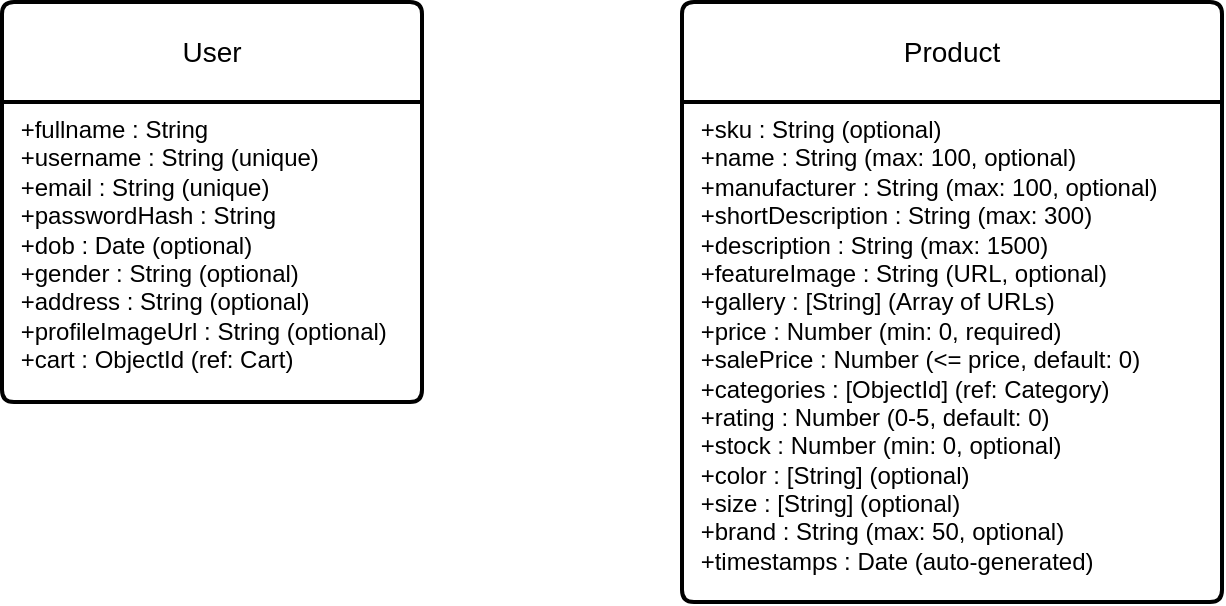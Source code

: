 <mxfile version="26.0.16">
  <diagram name="Page-1" id="GmD-bYQtK5WtnXkjYC__">
    <mxGraphModel dx="860" dy="918" grid="1" gridSize="10" guides="1" tooltips="1" connect="1" arrows="1" fold="1" page="1" pageScale="1" pageWidth="827" pageHeight="1169" math="0" shadow="0">
      <root>
        <mxCell id="0" />
        <mxCell id="1" parent="0" />
        <mxCell id="_zgY9jFlajQFq_DN7hSF-2" value="User" style="swimlane;childLayout=stackLayout;horizontal=1;startSize=50;horizontalStack=0;rounded=1;fontSize=14;fontStyle=0;strokeWidth=2;resizeParent=0;resizeLast=1;shadow=0;dashed=0;align=center;arcSize=4;whiteSpace=wrap;html=1;" vertex="1" parent="1">
          <mxGeometry x="1420" y="560" width="210" height="200" as="geometry">
            <mxRectangle x="1420" y="560" width="70" height="50" as="alternateBounds" />
          </mxGeometry>
        </mxCell>
        <mxCell id="_zgY9jFlajQFq_DN7hSF-3" value="&lt;div&gt;&amp;nbsp;+fullname : String&amp;nbsp; &amp;nbsp; &amp;nbsp; &amp;nbsp; &amp;nbsp; &amp;nbsp;&amp;nbsp;&lt;/div&gt;&lt;div&gt;&amp;nbsp;+username : String (unique)&amp;nbsp; &amp;nbsp;&lt;/div&gt;&lt;div&gt;&amp;nbsp;+email : String (unique)&amp;nbsp; &amp;nbsp; &amp;nbsp;&amp;nbsp;&lt;/div&gt;&lt;div&gt;&amp;nbsp;+passwordHash : String&amp;nbsp; &amp;nbsp; &amp;nbsp; &amp;nbsp;&amp;nbsp;&lt;/div&gt;&lt;div&gt;&amp;nbsp;+dob : Date (optional)&amp;nbsp; &amp;nbsp; &amp;nbsp; &amp;nbsp;&amp;nbsp;&lt;/div&gt;&lt;div&gt;&amp;nbsp;+gender : String (optional)&amp;nbsp; &amp;nbsp;&lt;/div&gt;&lt;div&gt;&amp;nbsp;+address : String (optional)&amp;nbsp;&amp;nbsp;&lt;/div&gt;&lt;div&gt;&amp;nbsp;+profileImageUrl : String (optional)&amp;nbsp;&lt;/div&gt;&lt;div&gt;&amp;nbsp;+cart : ObjectId (ref: Cart)&amp;nbsp;&lt;/div&gt;" style="align=left;strokeColor=none;fillColor=none;spacingLeft=4;spacingRight=4;fontSize=12;verticalAlign=top;resizable=0;rotatable=0;part=1;html=1;whiteSpace=wrap;" vertex="1" parent="_zgY9jFlajQFq_DN7hSF-2">
          <mxGeometry y="50" width="210" height="150" as="geometry" />
        </mxCell>
        <mxCell id="_zgY9jFlajQFq_DN7hSF-4" value="Product" style="swimlane;childLayout=stackLayout;horizontal=1;startSize=50;horizontalStack=0;rounded=1;fontSize=14;fontStyle=0;strokeWidth=2;resizeParent=0;resizeLast=1;shadow=0;dashed=0;align=center;arcSize=4;whiteSpace=wrap;html=1;" vertex="1" parent="1">
          <mxGeometry x="1760" y="560" width="270" height="300" as="geometry" />
        </mxCell>
        <mxCell id="_zgY9jFlajQFq_DN7hSF-5" value="&lt;div&gt;&amp;nbsp;+sku : String (optional)&amp;nbsp; &amp;nbsp; &amp;nbsp; &amp;nbsp; &amp;nbsp; &amp;nbsp; &amp;nbsp; &amp;nbsp; &amp;nbsp; &amp;nbsp;&lt;/div&gt;&lt;div&gt;&amp;nbsp;+name : String (max: 100, optional)&amp;nbsp; &amp;nbsp; &amp;nbsp; &amp;nbsp;&amp;nbsp;&lt;/div&gt;&lt;div&gt;&amp;nbsp;+manufacturer : String (max: 100, optional)&lt;/div&gt;&lt;div&gt;&amp;nbsp;+shortDescription : String (max: 300)&amp;nbsp; &amp;nbsp; &amp;nbsp;&amp;nbsp;&lt;/div&gt;&lt;div&gt;&amp;nbsp;+description : String (max: 1500)&amp;nbsp; &amp;nbsp; &amp;nbsp; &amp;nbsp; &amp;nbsp;&amp;nbsp;&lt;/div&gt;&lt;div&gt;&amp;nbsp;+featureImage : String (URL, optional)&amp;nbsp; &amp;nbsp; &amp;nbsp;&lt;/div&gt;&lt;div&gt;&amp;nbsp;+gallery : [String] (Array of URLs)&amp;nbsp; &amp;nbsp; &amp;nbsp; &amp;nbsp;&amp;nbsp;&lt;/div&gt;&lt;div&gt;&amp;nbsp;+price : Number (min: 0, required)&amp;nbsp; &amp;nbsp; &amp;nbsp; &amp;nbsp; &amp;nbsp;&lt;/div&gt;&lt;div&gt;&amp;nbsp;+salePrice : Number (&amp;lt;= price, default: 0)&amp;nbsp;&lt;/div&gt;&lt;div&gt;&amp;nbsp;+categories : [ObjectId] (ref: Category)&amp;nbsp; &amp;nbsp;&lt;/div&gt;&lt;div&gt;&amp;nbsp;+rating : Number (0-5, default: 0)&amp;nbsp; &amp;nbsp; &amp;nbsp; &amp;nbsp; &amp;nbsp;&lt;/div&gt;&lt;div&gt;&amp;nbsp;+stock : Number (min: 0, optional)&amp;nbsp; &amp;nbsp; &amp;nbsp; &amp;nbsp; &amp;nbsp;&lt;/div&gt;&lt;div&gt;&amp;nbsp;+color : [String] (optional)&amp;nbsp; &amp;nbsp; &amp;nbsp; &amp;nbsp; &amp;nbsp; &amp;nbsp; &amp;nbsp; &amp;nbsp;&lt;/div&gt;&lt;div&gt;&amp;nbsp;+size : [String] (optional)&amp;nbsp; &amp;nbsp; &amp;nbsp; &amp;nbsp; &amp;nbsp; &amp;nbsp; &amp;nbsp; &amp;nbsp;&amp;nbsp;&lt;/div&gt;&lt;div&gt;&amp;nbsp;+brand : String (max: 50, optional)&amp;nbsp; &amp;nbsp; &amp;nbsp; &amp;nbsp;&amp;nbsp;&lt;/div&gt;&lt;div&gt;&amp;nbsp;+timestamps : Date (auto-generated)&amp;nbsp;&lt;/div&gt;" style="align=left;strokeColor=none;fillColor=none;spacingLeft=4;spacingRight=4;fontSize=12;verticalAlign=top;resizable=0;rotatable=0;part=1;html=1;whiteSpace=wrap;" vertex="1" parent="_zgY9jFlajQFq_DN7hSF-4">
          <mxGeometry y="50" width="270" height="250" as="geometry" />
        </mxCell>
      </root>
    </mxGraphModel>
  </diagram>
</mxfile>
